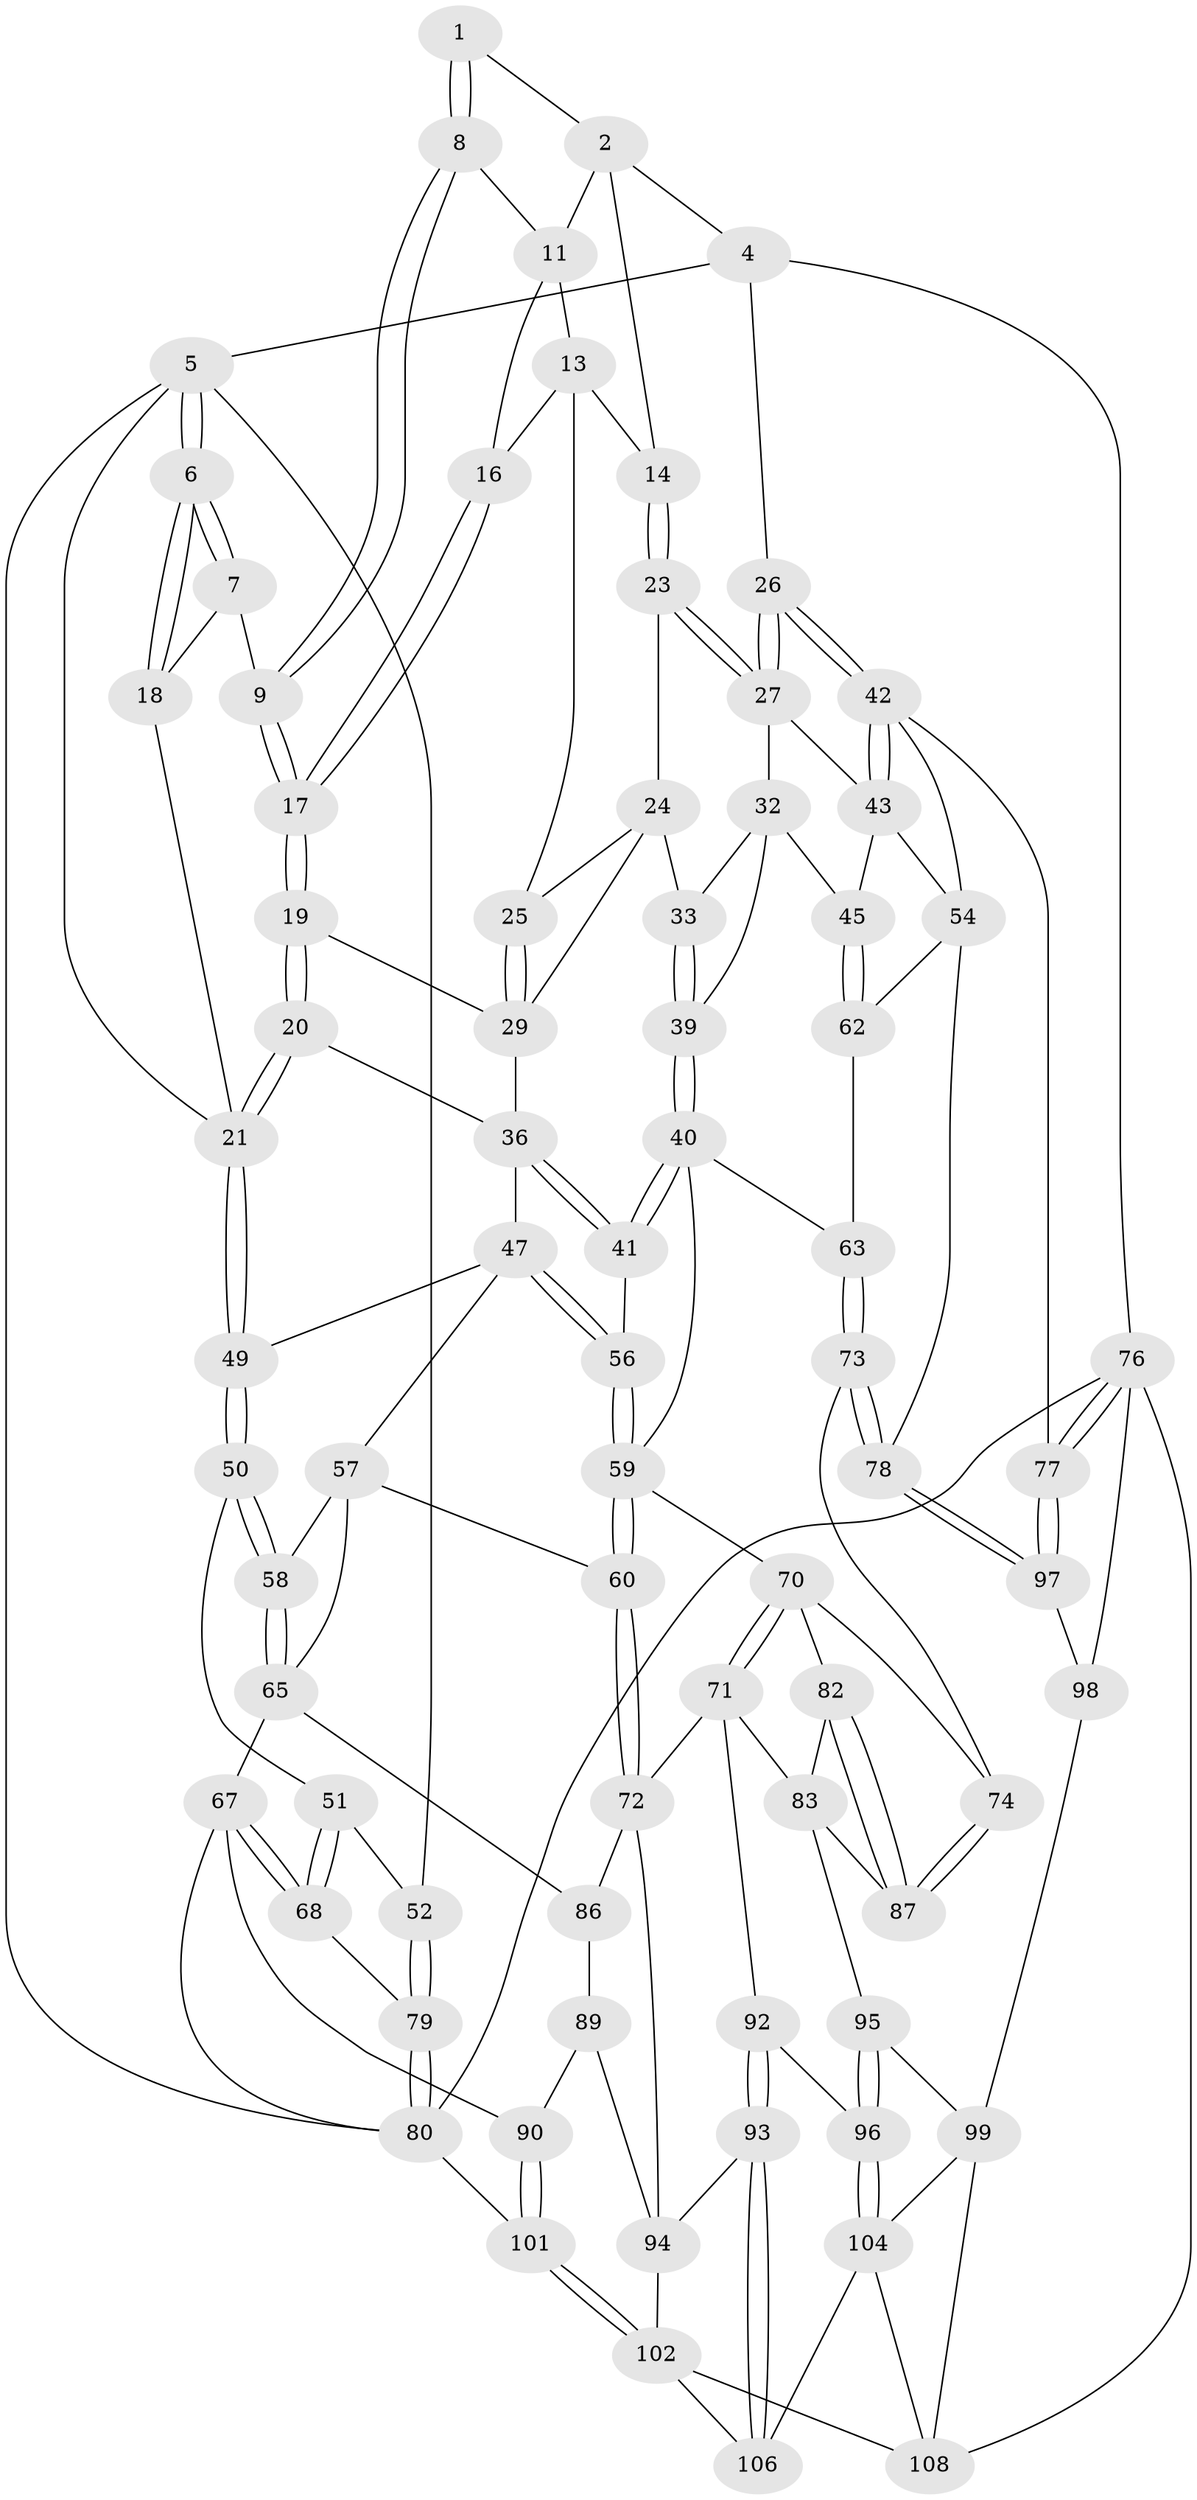 // Generated by graph-tools (version 1.1) at 2025/24/03/03/25 07:24:36]
// undirected, 77 vertices, 179 edges
graph export_dot {
graph [start="1"]
  node [color=gray90,style=filled];
  1 [pos="+0.23555960021158967+0"];
  2 [pos="+0.4074561069468328+0",super="+3"];
  4 [pos="+1+0"];
  5 [pos="+0+0",super="+28"];
  6 [pos="+0+0"];
  7 [pos="+0.20149604195525297+0",super="+10"];
  8 [pos="+0.26961033537319457+0"];
  9 [pos="+0.2817110642748322+0.1156063151502598"];
  11 [pos="+0.4382519746483876+0.02575602341336205",super="+12"];
  13 [pos="+0.5069834563658621+0.06750292444732788",super="+15"];
  14 [pos="+0.670454243403856+0.03486578221047839"];
  16 [pos="+0.3445821065584353+0.1697023814369546"];
  17 [pos="+0.34288001066236684+0.17097891836104853"];
  18 [pos="+0.12218575503313553+0.13315049756116532"];
  19 [pos="+0.32766684108164146+0.27887369068522405",super="+30"];
  20 [pos="+0.30376610527532905+0.30896482565587174",super="+38"];
  21 [pos="+0.2788664563658451+0.3269999418812826",super="+22"];
  23 [pos="+0.675449880760363+0.10909765902147185"];
  24 [pos="+0.6200448275605082+0.20334703306902815",super="+34"];
  25 [pos="+0.5673465006532522+0.22517286131880662"];
  26 [pos="+1+0"];
  27 [pos="+0.8466990471119707+0.22832209280759402",super="+31"];
  29 [pos="+0.5158677916074312+0.2913284335295338",super="+35"];
  32 [pos="+0.7716176257528818+0.3518008944227458",super="+46"];
  33 [pos="+0.7263825589702184+0.36704009858835107"];
  36 [pos="+0.5759124332705369+0.44069875976489875",super="+37"];
  39 [pos="+0.6763091848997302+0.4505096515423037"];
  40 [pos="+0.6487007757250266+0.4878744029367837",super="+64"];
  41 [pos="+0.5947721870882077+0.45688705974979354"];
  42 [pos="+1+0.4000868667824894",super="+53"];
  43 [pos="+0.9100258465842154+0.3633578450966328",super="+44"];
  45 [pos="+0.8466329374581361+0.49622459239511063"];
  47 [pos="+0.444085843169398+0.46283363478355594",super="+48"];
  49 [pos="+0.26130663192438325+0.3609836415210238"];
  50 [pos="+0.2080232225690376+0.4135223584637118"];
  51 [pos="+0.19639021873642276+0.4174549888352868"];
  52 [pos="+0+0.42066387688388474"];
  54 [pos="+1+0.7205722325535211",super="+55"];
  56 [pos="+0.4655410006012044+0.5265578745624169"];
  57 [pos="+0.37581265373243034+0.5363802067217626",super="+61"];
  58 [pos="+0.2311873658985312+0.45743049141518116"];
  59 [pos="+0.46051358275784965+0.5509923586199716",super="+69"];
  60 [pos="+0.40111400953905624+0.6405873447072065"];
  62 [pos="+0.8323585075384091+0.5850146190863167"];
  63 [pos="+0.7696025581395527+0.5931235714981149"];
  65 [pos="+0.29938504717873754+0.6109442237674416",super="+66"];
  67 [pos="+0.15340068495720638+0.66967034091545",super="+88"];
  68 [pos="+0.1466314449819081+0.6573435127613919"];
  70 [pos="+0.570636492608373+0.6370714788912321",super="+75"];
  71 [pos="+0.4326163902604381+0.6874493495456517",super="+84"];
  72 [pos="+0.4305183026698759+0.6867693174230419",super="+85"];
  73 [pos="+0.7164380298841718+0.7401849693240221"];
  74 [pos="+0.7102347581022067+0.7411314347300438"];
  76 [pos="+1+1",super="+110"];
  77 [pos="+1+0.8762332545535089"];
  78 [pos="+0.7882263572557634+0.7972321619996411"];
  79 [pos="+0+0.42334407573716476"];
  80 [pos="+0+0.9203032218700652",super="+81"];
  82 [pos="+0.5827120076870941+0.7441993252106205"];
  83 [pos="+0.5385775094967645+0.7705753707102783",super="+91"];
  86 [pos="+0.28781646136685624+0.8036897152353226"];
  87 [pos="+0.6788082090422238+0.7664912496162927"];
  89 [pos="+0.20405273101780402+0.8412730813037057"];
  90 [pos="+0.18090127267835063+0.8486599954363002"];
  92 [pos="+0.48903903679104793+0.80923753256091"];
  93 [pos="+0.3980790947016403+0.8996101997182149"];
  94 [pos="+0.3364607900976925+0.870303473229838",super="+100"];
  95 [pos="+0.6258403255818661+0.8385397880767682"];
  96 [pos="+0.5391764780868679+0.8909152574824133"];
  97 [pos="+0.7728013965644428+0.9255097780759329"];
  98 [pos="+0.7625482834073035+0.9430770694012945"];
  99 [pos="+0.6636533382722651+0.8973211128388392",super="+103"];
  101 [pos="+0+1"];
  102 [pos="+0.09232357128658994+1",super="+107"];
  104 [pos="+0.5343924438555872+0.9100733098547059",super="+105"];
  106 [pos="+0.4076709034533824+0.9108463031948324"];
  108 [pos="+0.4397939387264915+1",super="+109"];
  1 -- 2;
  1 -- 8;
  1 -- 8;
  2 -- 11;
  2 -- 4;
  2 -- 14;
  4 -- 5;
  4 -- 26;
  4 -- 76;
  5 -- 6;
  5 -- 6;
  5 -- 52;
  5 -- 80;
  5 -- 21;
  6 -- 7;
  6 -- 7;
  6 -- 18;
  6 -- 18;
  7 -- 9;
  7 -- 18;
  8 -- 9;
  8 -- 9;
  8 -- 11;
  9 -- 17;
  9 -- 17;
  11 -- 13;
  11 -- 16;
  13 -- 14;
  13 -- 16;
  13 -- 25;
  14 -- 23;
  14 -- 23;
  16 -- 17;
  16 -- 17;
  17 -- 19;
  17 -- 19;
  18 -- 21;
  19 -- 20 [weight=2];
  19 -- 20;
  19 -- 29;
  20 -- 21;
  20 -- 21;
  20 -- 36;
  21 -- 49;
  21 -- 49;
  23 -- 24;
  23 -- 27;
  23 -- 27;
  24 -- 25;
  24 -- 33;
  24 -- 29;
  25 -- 29;
  25 -- 29;
  26 -- 27;
  26 -- 27;
  26 -- 42;
  26 -- 42;
  27 -- 32;
  27 -- 43;
  29 -- 36;
  32 -- 33;
  32 -- 45;
  32 -- 39;
  33 -- 39;
  33 -- 39;
  36 -- 41;
  36 -- 41;
  36 -- 47;
  39 -- 40;
  39 -- 40;
  40 -- 41;
  40 -- 41;
  40 -- 63;
  40 -- 59;
  41 -- 56;
  42 -- 43;
  42 -- 43;
  42 -- 77;
  42 -- 54;
  43 -- 45;
  43 -- 54;
  45 -- 62;
  45 -- 62;
  47 -- 56;
  47 -- 56;
  47 -- 49;
  47 -- 57;
  49 -- 50;
  49 -- 50;
  50 -- 51;
  50 -- 58;
  50 -- 58;
  51 -- 52;
  51 -- 68;
  51 -- 68;
  52 -- 79;
  52 -- 79;
  54 -- 78;
  54 -- 62;
  56 -- 59;
  56 -- 59;
  57 -- 58;
  57 -- 65;
  57 -- 60;
  58 -- 65;
  58 -- 65;
  59 -- 60;
  59 -- 60;
  59 -- 70;
  60 -- 72;
  60 -- 72;
  62 -- 63;
  63 -- 73;
  63 -- 73;
  65 -- 67;
  65 -- 86;
  67 -- 68;
  67 -- 68;
  67 -- 80;
  67 -- 90;
  68 -- 79;
  70 -- 71;
  70 -- 71;
  70 -- 74;
  70 -- 82;
  71 -- 72;
  71 -- 83;
  71 -- 92;
  72 -- 86;
  72 -- 94;
  73 -- 74;
  73 -- 78;
  73 -- 78;
  74 -- 87;
  74 -- 87;
  76 -- 77;
  76 -- 77;
  76 -- 98;
  76 -- 80;
  76 -- 108;
  77 -- 97;
  77 -- 97;
  78 -- 97;
  78 -- 97;
  79 -- 80;
  79 -- 80;
  80 -- 101;
  82 -- 83;
  82 -- 87;
  82 -- 87;
  83 -- 95;
  83 -- 87;
  86 -- 89;
  89 -- 90;
  89 -- 94;
  90 -- 101;
  90 -- 101;
  92 -- 93;
  92 -- 93;
  92 -- 96;
  93 -- 94;
  93 -- 106;
  93 -- 106;
  94 -- 102;
  95 -- 96;
  95 -- 96;
  95 -- 99;
  96 -- 104;
  96 -- 104;
  97 -- 98;
  98 -- 99;
  99 -- 104;
  99 -- 108;
  101 -- 102;
  101 -- 102;
  102 -- 106;
  102 -- 108;
  104 -- 106;
  104 -- 108;
}
